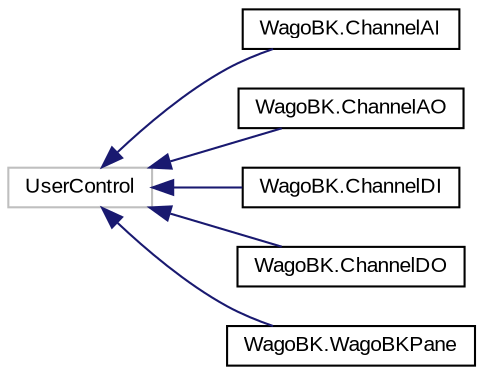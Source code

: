 digraph "Graphical Class Hierarchy"
{
  edge [fontname="Arial",fontsize="10",labelfontname="Arial",labelfontsize="10"];
  node [fontname="Arial",fontsize="10",shape=record];
  rankdir="LR";
  Node1 [label="UserControl",height=0.2,width=0.4,color="grey75", fillcolor="white", style="filled"];
  Node1 -> Node2 [dir="back",color="midnightblue",fontsize="10",style="solid",fontname="Arial"];
  Node2 [label="WagoBK.ChannelAI",height=0.2,width=0.4,color="black", fillcolor="white", style="filled",URL="$class_wago_b_k_1_1_channel_a_i.html",tooltip="UI-control for setting/ getting BK-channel state "];
  Node1 -> Node3 [dir="back",color="midnightblue",fontsize="10",style="solid",fontname="Arial"];
  Node3 [label="WagoBK.ChannelAO",height=0.2,width=0.4,color="black", fillcolor="white", style="filled",URL="$class_wago_b_k_1_1_channel_a_o.html"];
  Node1 -> Node4 [dir="back",color="midnightblue",fontsize="10",style="solid",fontname="Arial"];
  Node4 [label="WagoBK.ChannelDI",height=0.2,width=0.4,color="black", fillcolor="white", style="filled",URL="$class_wago_b_k_1_1_channel_d_i.html"];
  Node1 -> Node5 [dir="back",color="midnightblue",fontsize="10",style="solid",fontname="Arial"];
  Node5 [label="WagoBK.ChannelDO",height=0.2,width=0.4,color="black", fillcolor="white", style="filled",URL="$class_wago_b_k_1_1_channel_d_o.html"];
  Node1 -> Node6 [dir="back",color="midnightblue",fontsize="10",style="solid",fontname="Arial"];
  Node6 [label="WagoBK.WagoBKPane",height=0.2,width=0.4,color="black", fillcolor="white", style="filled",URL="$class_wago_b_k_1_1_wago_b_k_pane.html"];
}
